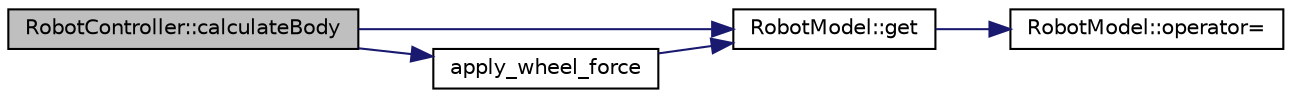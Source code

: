 digraph "RobotController::calculateBody"
{
  edge [fontname="Helvetica",fontsize="10",labelfontname="Helvetica",labelfontsize="10"];
  node [fontname="Helvetica",fontsize="10",shape=record];
  rankdir="LR";
  Node2 [label="RobotController::calculateBody",height=0.2,width=0.4,color="black", fillcolor="grey75", style="filled", fontcolor="black"];
  Node2 -> Node3 [color="midnightblue",fontsize="10",style="solid",fontname="Helvetica"];
  Node3 [label="RobotModel::get",height=0.2,width=0.4,color="black", fillcolor="white", style="filled",URL="$class_robot_model.html#ad3a68a3a8d6036a1706c9d42c32d3585"];
  Node3 -> Node4 [color="midnightblue",fontsize="10",style="solid",fontname="Helvetica"];
  Node4 [label="RobotModel::operator=",height=0.2,width=0.4,color="black", fillcolor="white", style="filled",URL="$class_robot_model.html#a4d9233b399324c653083e78e779cc098"];
  Node2 -> Node5 [color="midnightblue",fontsize="10",style="solid",fontname="Helvetica"];
  Node5 [label="apply_wheel_force",height=0.2,width=0.4,color="black", fillcolor="white", style="filled",URL="$_robot_controller_8cpp.html#a71e48812e11f8c3991f75c5958a75d61"];
  Node5 -> Node3 [color="midnightblue",fontsize="10",style="solid",fontname="Helvetica"];
}
